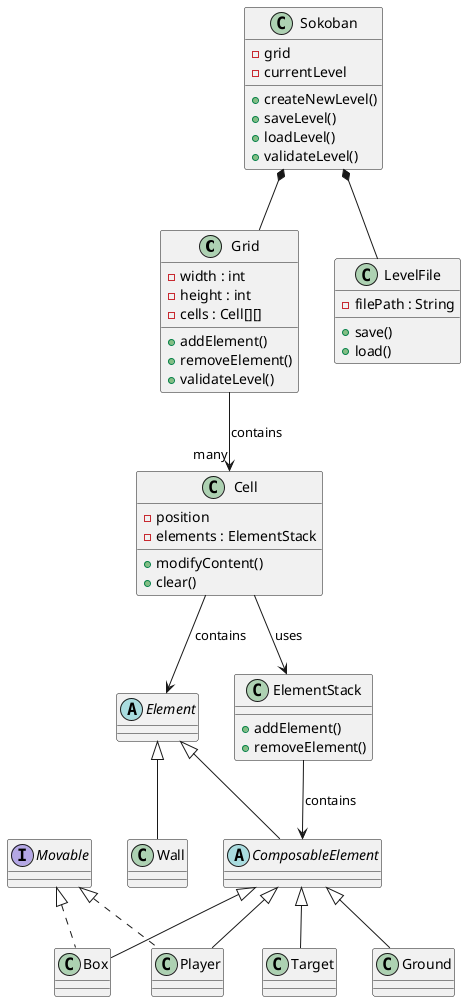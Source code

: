 @startuml Sokoban

class Grid {
  - width : int
  - height : int
  - cells : Cell[][]
  + addElement()
  + removeElement()
  + validateLevel()
}

class Cell {
  - position
  - elements : ElementStack
  + modifyContent()
  + clear()
}

abstract class Element {
}

class Ground extends ComposableElement {
}

class Wall extends Element {
}

abstract class ComposableElement extends Element {
}

class Target extends ComposableElement {
}

class Player extends ComposableElement implements Movable {
}

class Box extends ComposableElement implements Movable {
}

class ElementStack {
  + addElement()
  + removeElement()
}

interface Movable {
}

class Sokoban {
  - grid
  - currentLevel
  + createNewLevel()
  + saveLevel()
  + loadLevel()
  + validateLevel()
}

class LevelFile {
  - filePath : String
  + save()
  + load()
}

Grid --> "many" Cell : contains
Cell --> ElementStack : uses
Cell --> Element :contains
ElementStack --> ComposableElement : contains
Sokoban *-- Grid
Sokoban *-- LevelFile

@enduml
